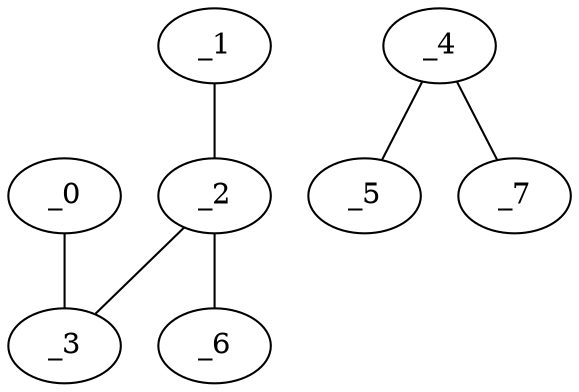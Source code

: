 graph EP1_0047 {
	_0	 [x="2.82214",
		y="2.83472"];
	_3	 [x="0.845735",
		y="2.8893"];
	_0 -- _3;
	_1	 [x="2.57682",
		y="1.2179"];
	_2	 [x="0.75",
		y="0.71"];
	_1 -- _2;
	_2 -- _3;
	_6	 [x="0.0758148",
		y="2.80534"];
	_2 -- _6;
	_4	 [x="0.6",
		y="1.74"];
	_5	 [x="2.42655",
		y="1.80513"];
	_4 -- _5;
	_7	 [x="2.17245",
		y="1.9039"];
	_4 -- _7;
}
